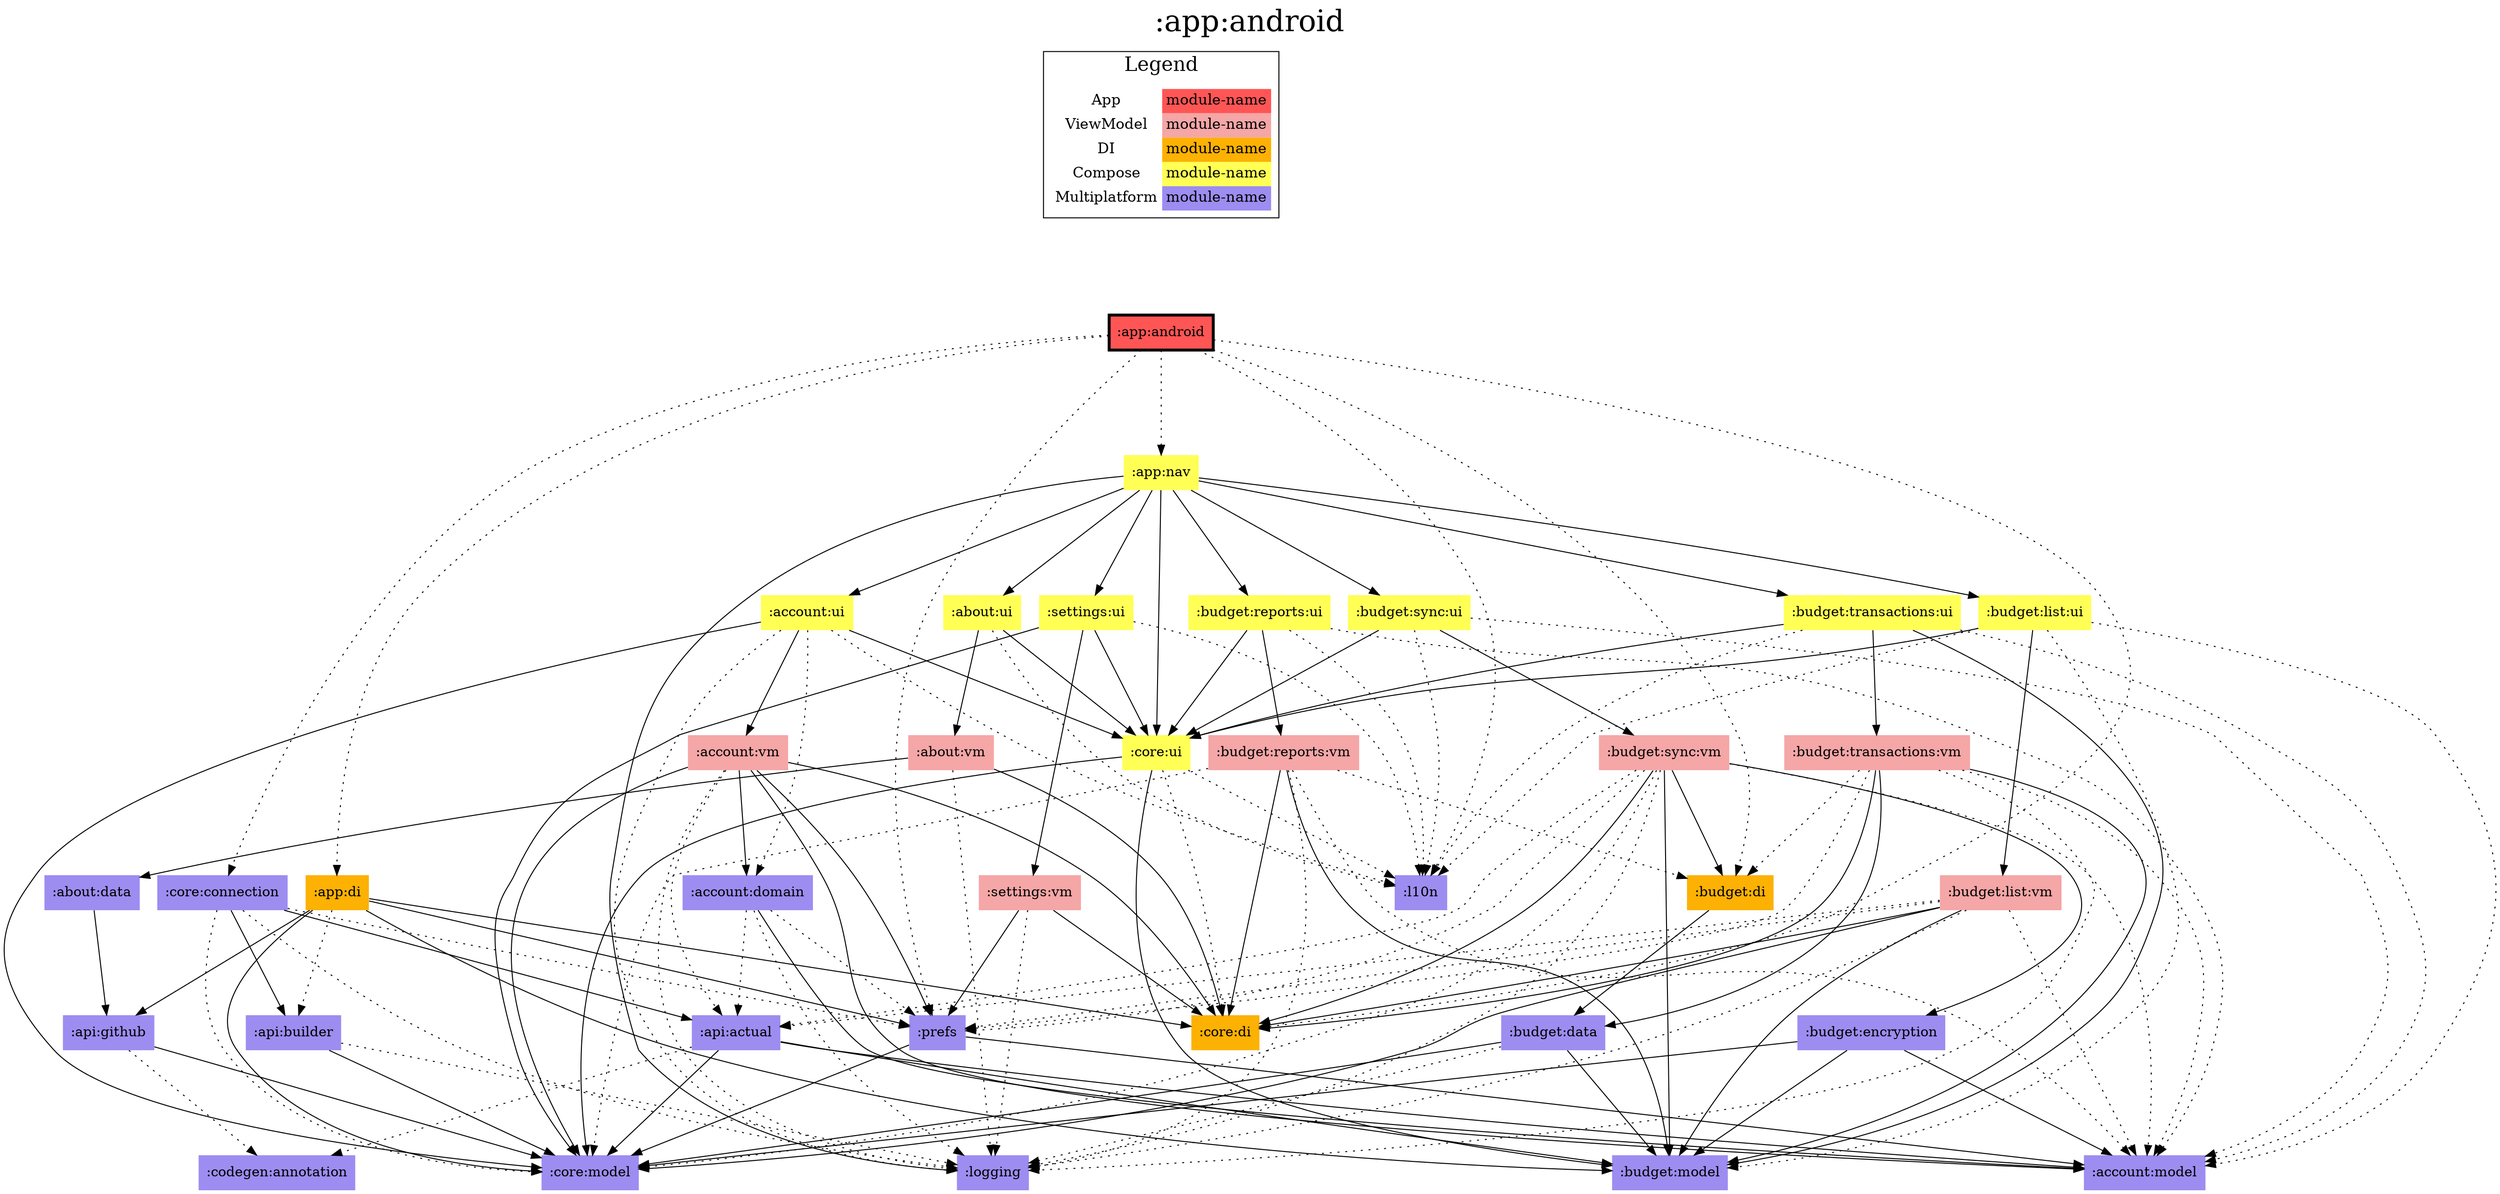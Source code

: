 digraph {
edge ["dir"="forward"]
graph ["dpi"="100","label"=":app:android","labelloc"="t","fontsize"="30","ranksep"="1.5","rankdir"="TB"]
node ["style"="filled"]
":about:data" ["fillcolor"="#9D8DF1","shape"="none"]
":about:ui" ["fillcolor"="#FFFF55","shape"="none"]
":about:vm" ["fillcolor"="#F5A6A6","shape"="none"]
":account:domain" ["fillcolor"="#9D8DF1","shape"="none"]
":account:model" ["fillcolor"="#9D8DF1","shape"="none"]
":account:ui" ["fillcolor"="#FFFF55","shape"="none"]
":account:vm" ["fillcolor"="#F5A6A6","shape"="none"]
":api:actual" ["fillcolor"="#9D8DF1","shape"="none"]
":api:builder" ["fillcolor"="#9D8DF1","shape"="none"]
":api:github" ["fillcolor"="#9D8DF1","shape"="none"]
":app:android" ["fillcolor"="#FF5555","color"="black","penwidth"="3","shape"="box"]
":app:di" ["fillcolor"="#FCB103","shape"="none"]
":app:nav" ["fillcolor"="#FFFF55","shape"="none"]
":budget:data" ["fillcolor"="#9D8DF1","shape"="none"]
":budget:di" ["fillcolor"="#FCB103","shape"="none"]
":budget:encryption" ["fillcolor"="#9D8DF1","shape"="none"]
":budget:list:ui" ["fillcolor"="#FFFF55","shape"="none"]
":budget:list:vm" ["fillcolor"="#F5A6A6","shape"="none"]
":budget:model" ["fillcolor"="#9D8DF1","shape"="none"]
":budget:reports:ui" ["fillcolor"="#FFFF55","shape"="none"]
":budget:reports:vm" ["fillcolor"="#F5A6A6","shape"="none"]
":budget:sync:ui" ["fillcolor"="#FFFF55","shape"="none"]
":budget:sync:vm" ["fillcolor"="#F5A6A6","shape"="none"]
":budget:transactions:ui" ["fillcolor"="#FFFF55","shape"="none"]
":budget:transactions:vm" ["fillcolor"="#F5A6A6","shape"="none"]
":codegen:annotation" ["fillcolor"="#9D8DF1","shape"="none"]
":core:connection" ["fillcolor"="#9D8DF1","shape"="none"]
":core:di" ["fillcolor"="#FCB103","shape"="none"]
":core:model" ["fillcolor"="#9D8DF1","shape"="none"]
":core:ui" ["fillcolor"="#FFFF55","shape"="none"]
":l10n" ["fillcolor"="#9D8DF1","shape"="none"]
":logging" ["fillcolor"="#9D8DF1","shape"="none"]
":prefs" ["fillcolor"="#9D8DF1","shape"="none"]
":settings:ui" ["fillcolor"="#FFFF55","shape"="none"]
":settings:vm" ["fillcolor"="#F5A6A6","shape"="none"]
{
edge ["dir"="none"]
graph ["rank"="same"]
":app:android"
}
":about:data" -> ":api:github"
":about:ui" -> ":about:vm"
":about:ui" -> ":core:ui"
":about:ui" -> ":l10n" ["style"="dotted"]
":about:vm" -> ":about:data"
":about:vm" -> ":core:di"
":about:vm" -> ":logging" ["style"="dotted"]
":account:domain" -> ":account:model"
":account:domain" -> ":api:actual" ["style"="dotted"]
":account:domain" -> ":logging" ["style"="dotted"]
":account:domain" -> ":prefs" ["style"="dotted"]
":account:ui" -> ":account:domain" ["style"="dotted"]
":account:ui" -> ":account:vm"
":account:ui" -> ":core:model"
":account:ui" -> ":core:ui"
":account:ui" -> ":l10n" ["style"="dotted"]
":account:ui" -> ":logging" ["style"="dotted"]
":account:vm" -> ":account:domain"
":account:vm" -> ":account:model"
":account:vm" -> ":api:actual" ["style"="dotted"]
":account:vm" -> ":core:di"
":account:vm" -> ":core:model"
":account:vm" -> ":logging" ["style"="dotted"]
":account:vm" -> ":prefs"
":api:actual" -> ":account:model"
":api:actual" -> ":budget:model"
":api:actual" -> ":codegen:annotation" ["style"="dotted"]
":api:actual" -> ":core:model"
":api:builder" -> ":core:model"
":api:builder" -> ":logging" ["style"="dotted"]
":api:github" -> ":codegen:annotation" ["style"="dotted"]
":api:github" -> ":core:model"
":app:android" -> ":app:di" ["style"="dotted"]
":app:android" -> ":app:nav" ["style"="dotted"]
":app:android" -> ":budget:di" ["style"="dotted"]
":app:android" -> ":core:connection" ["style"="dotted"]
":app:android" -> ":core:di" ["style"="dotted"]
":app:android" -> ":l10n" ["style"="dotted"]
":app:android" -> ":prefs" ["style"="dotted"]
":app:di" -> ":api:builder" ["style"="dotted"]
":app:di" -> ":api:github"
":app:di" -> ":budget:model"
":app:di" -> ":core:di"
":app:di" -> ":core:model"
":app:di" -> ":prefs"
":app:nav" -> ":about:ui"
":app:nav" -> ":account:ui"
":app:nav" -> ":budget:list:ui"
":app:nav" -> ":budget:reports:ui"
":app:nav" -> ":budget:sync:ui"
":app:nav" -> ":budget:transactions:ui"
":app:nav" -> ":core:ui"
":app:nav" -> ":logging"
":app:nav" -> ":settings:ui"
":budget:data" -> ":budget:model"
":budget:data" -> ":core:model"
":budget:data" -> ":logging" ["style"="dotted"]
":budget:di" -> ":budget:data"
":budget:encryption" -> ":account:model"
":budget:encryption" -> ":budget:model"
":budget:encryption" -> ":core:model"
":budget:list:ui" -> ":account:model" ["style"="dotted"]
":budget:list:ui" -> ":budget:list:vm"
":budget:list:ui" -> ":budget:model" ["style"="dotted"]
":budget:list:ui" -> ":core:ui"
":budget:list:ui" -> ":l10n" ["style"="dotted"]
":budget:list:vm" -> ":account:model" ["style"="dotted"]
":budget:list:vm" -> ":api:actual" ["style"="dotted"]
":budget:list:vm" -> ":budget:model"
":budget:list:vm" -> ":core:di"
":budget:list:vm" -> ":core:model"
":budget:list:vm" -> ":logging" ["style"="dotted"]
":budget:list:vm" -> ":prefs" ["style"="dotted"]
":budget:reports:ui" -> ":account:model" ["style"="dotted"]
":budget:reports:ui" -> ":budget:reports:vm"
":budget:reports:ui" -> ":core:ui"
":budget:reports:ui" -> ":l10n" ["style"="dotted"]
":budget:reports:vm" -> ":account:model" ["style"="dotted"]
":budget:reports:vm" -> ":budget:di" ["style"="dotted"]
":budget:reports:vm" -> ":budget:model"
":budget:reports:vm" -> ":core:di"
":budget:reports:vm" -> ":core:model" ["style"="dotted"]
":budget:reports:vm" -> ":logging" ["style"="dotted"]
":budget:sync:ui" -> ":account:model" ["style"="dotted"]
":budget:sync:ui" -> ":budget:sync:vm"
":budget:sync:ui" -> ":core:ui"
":budget:sync:ui" -> ":l10n" ["style"="dotted"]
":budget:sync:vm" -> ":account:model" ["style"="dotted"]
":budget:sync:vm" -> ":api:actual" ["style"="dotted"]
":budget:sync:vm" -> ":budget:di"
":budget:sync:vm" -> ":budget:encryption"
":budget:sync:vm" -> ":budget:model"
":budget:sync:vm" -> ":core:di"
":budget:sync:vm" -> ":core:model" ["style"="dotted"]
":budget:sync:vm" -> ":logging" ["style"="dotted"]
":budget:sync:vm" -> ":prefs" ["style"="dotted"]
":budget:transactions:ui" -> ":account:model" ["style"="dotted"]
":budget:transactions:ui" -> ":budget:model"
":budget:transactions:ui" -> ":budget:transactions:vm"
":budget:transactions:ui" -> ":core:ui"
":budget:transactions:ui" -> ":l10n" ["style"="dotted"]
":budget:transactions:vm" -> ":account:model" ["style"="dotted"]
":budget:transactions:vm" -> ":budget:data"
":budget:transactions:vm" -> ":budget:di" ["style"="dotted"]
":budget:transactions:vm" -> ":budget:model"
":budget:transactions:vm" -> ":core:di"
":budget:transactions:vm" -> ":logging" ["style"="dotted"]
":budget:transactions:vm" -> ":prefs" ["style"="dotted"]
":core:connection" -> ":api:actual"
":core:connection" -> ":api:builder"
":core:connection" -> ":core:model" ["style"="dotted"]
":core:connection" -> ":logging" ["style"="dotted"]
":core:connection" -> ":prefs" ["style"="dotted"]
":core:ui" -> ":budget:model"
":core:ui" -> ":core:di" ["style"="dotted"]
":core:ui" -> ":core:model"
":core:ui" -> ":l10n" ["style"="dotted"]
":prefs" -> ":account:model"
":prefs" -> ":core:model"
":settings:ui" -> ":core:model"
":settings:ui" -> ":core:ui"
":settings:ui" -> ":l10n" ["style"="dotted"]
":settings:ui" -> ":settings:vm"
":settings:vm" -> ":core:di"
":settings:vm" -> ":logging" ["style"="dotted"]
":settings:vm" -> ":prefs"
subgraph "cluster_legend" {
edge ["dir"="none"]
graph ["label"="Legend","fontsize"="20"]
"Legend" ["style"="filled","fillcolor"="#FFFFFF","shape"="none","margin"="0","fontsize"="15","label"=<
<TABLE BORDER="0" CELLBORDER="0" CELLSPACING="0" CELLPADDING="4">
<TR><TD>App</TD><TD BGCOLOR="#FF5555">module-name</TD></TR>
<TR><TD>ViewModel</TD><TD BGCOLOR="#F5A6A6">module-name</TD></TR>
<TR><TD>DI</TD><TD BGCOLOR="#FCB103">module-name</TD></TR>
<TR><TD>Compose</TD><TD BGCOLOR="#FFFF55">module-name</TD></TR>
<TR><TD>Multiplatform</TD><TD BGCOLOR="#9D8DF1">module-name</TD></TR>
</TABLE>
>]
} -> ":app:android" ["style"="invis"]
}
